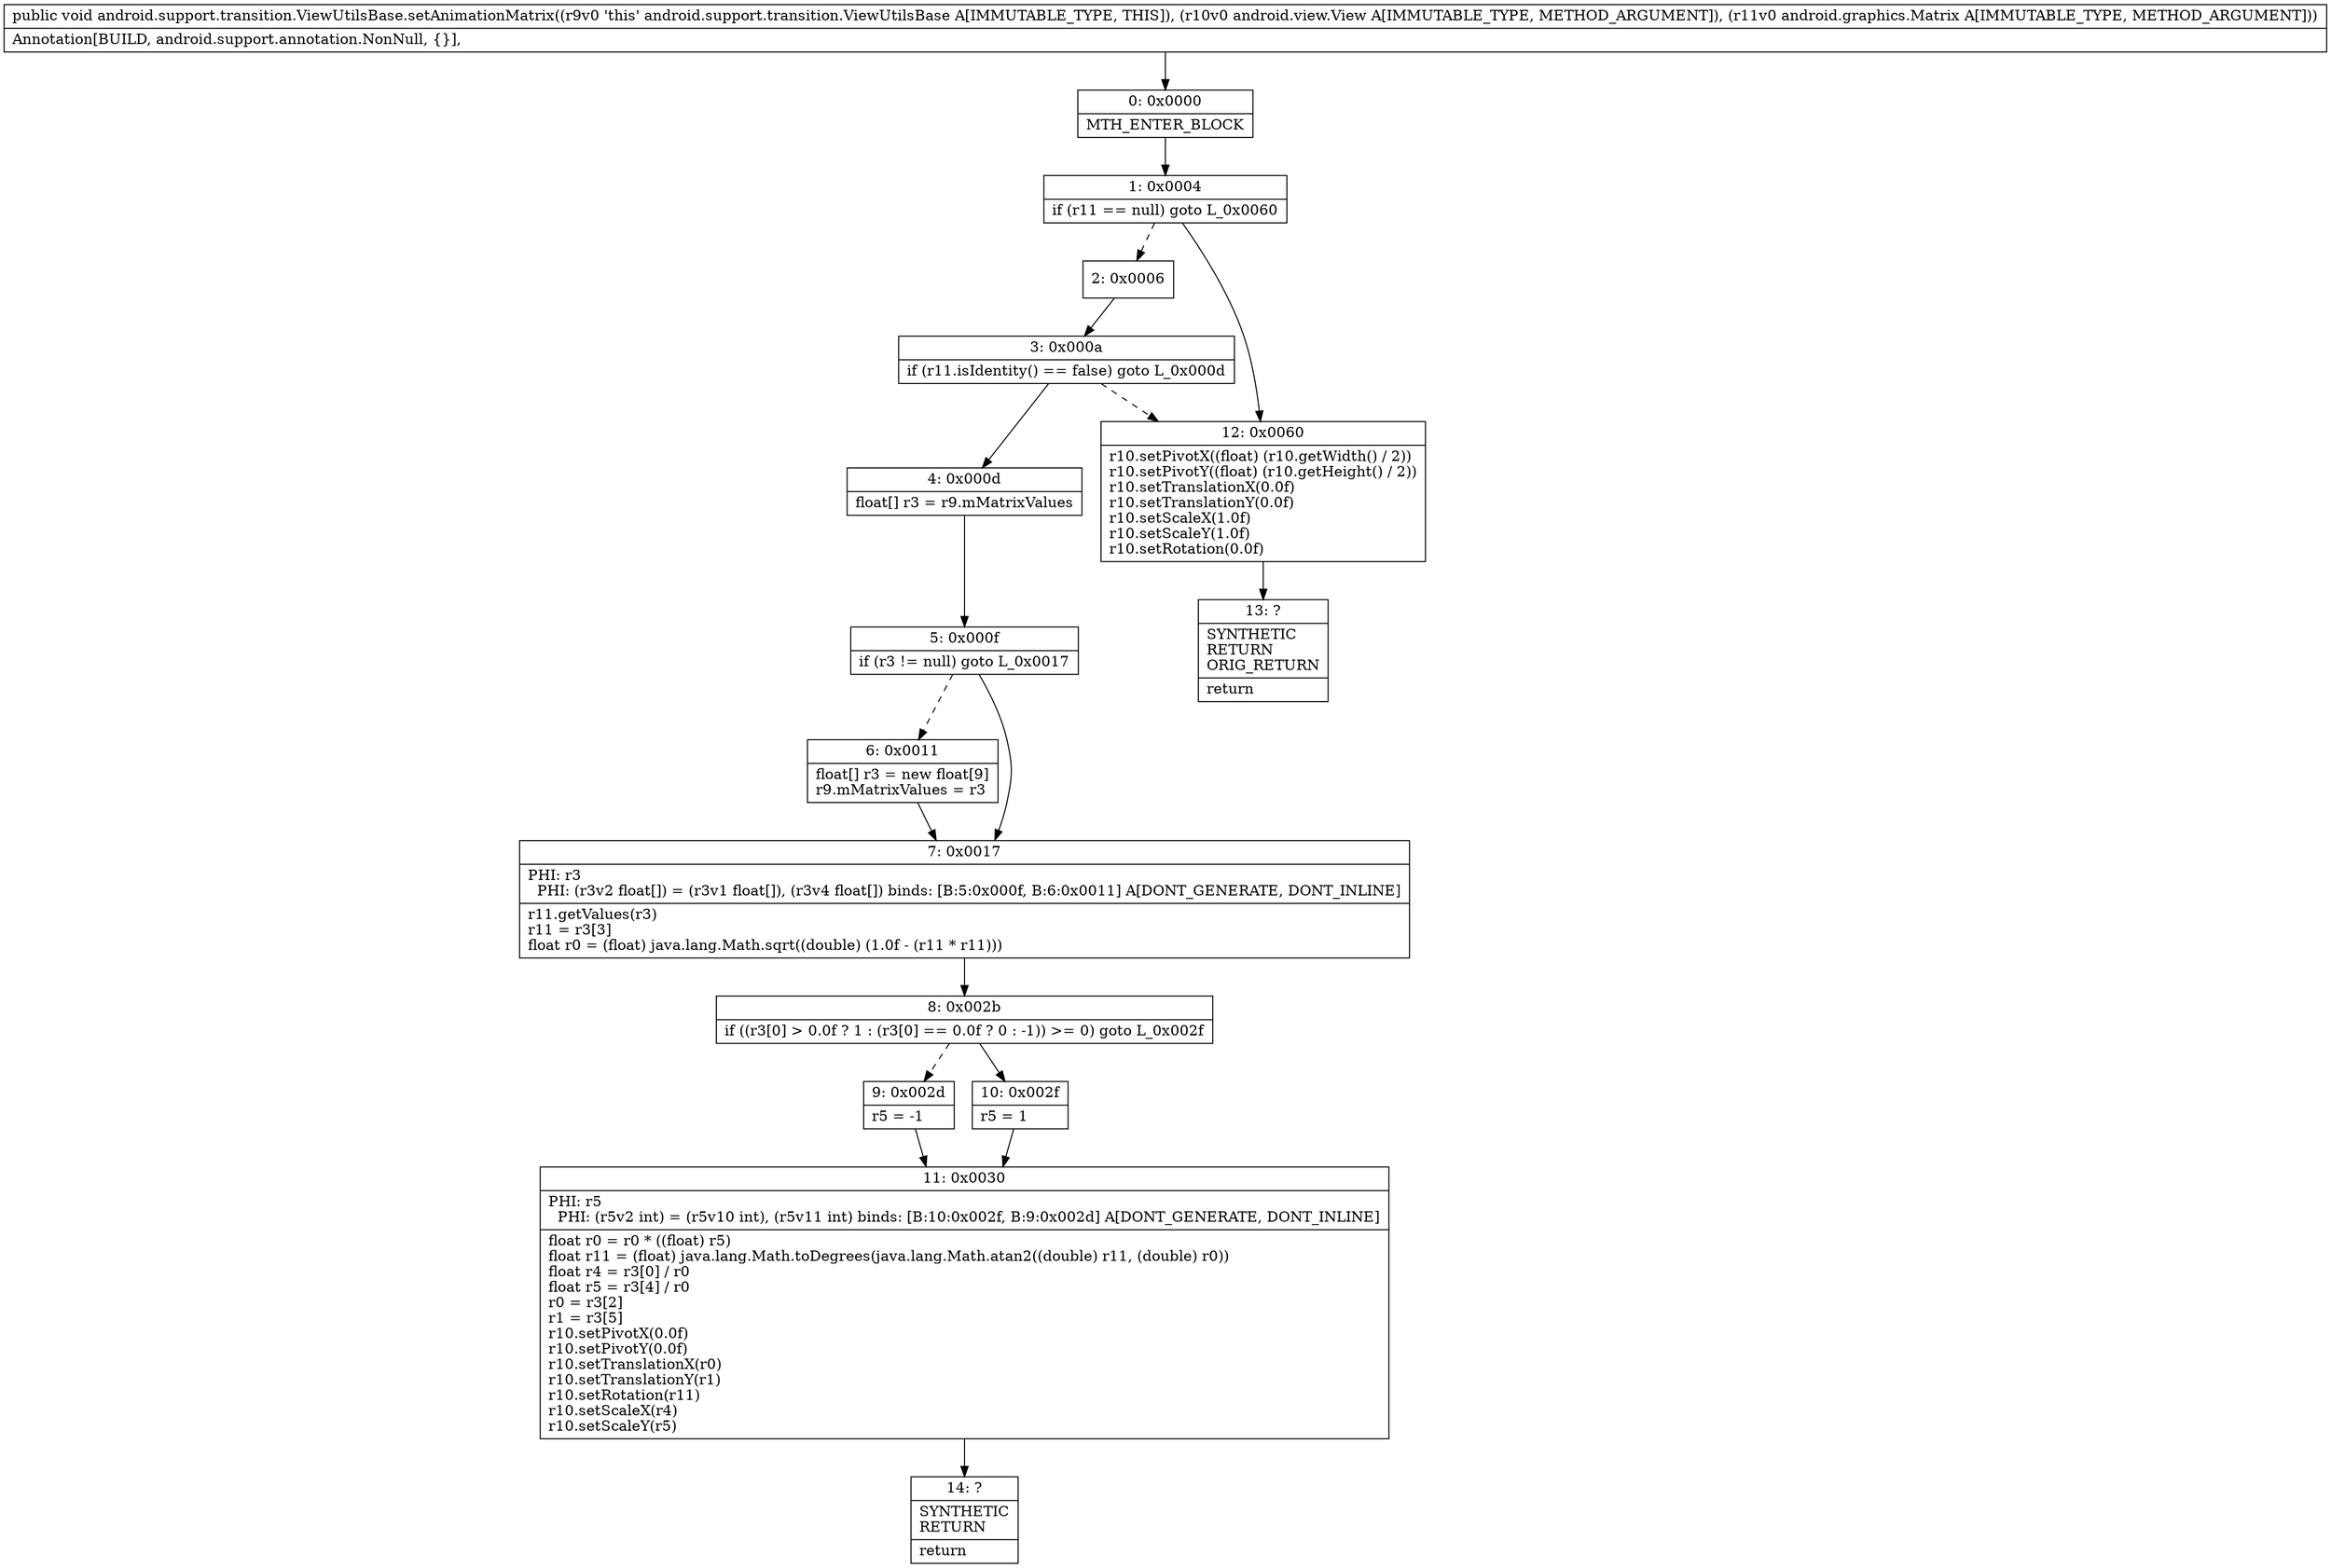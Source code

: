 digraph "CFG forandroid.support.transition.ViewUtilsBase.setAnimationMatrix(Landroid\/view\/View;Landroid\/graphics\/Matrix;)V" {
Node_0 [shape=record,label="{0\:\ 0x0000|MTH_ENTER_BLOCK\l}"];
Node_1 [shape=record,label="{1\:\ 0x0004|if (r11 == null) goto L_0x0060\l}"];
Node_2 [shape=record,label="{2\:\ 0x0006}"];
Node_3 [shape=record,label="{3\:\ 0x000a|if (r11.isIdentity() == false) goto L_0x000d\l}"];
Node_4 [shape=record,label="{4\:\ 0x000d|float[] r3 = r9.mMatrixValues\l}"];
Node_5 [shape=record,label="{5\:\ 0x000f|if (r3 != null) goto L_0x0017\l}"];
Node_6 [shape=record,label="{6\:\ 0x0011|float[] r3 = new float[9]\lr9.mMatrixValues = r3\l}"];
Node_7 [shape=record,label="{7\:\ 0x0017|PHI: r3 \l  PHI: (r3v2 float[]) = (r3v1 float[]), (r3v4 float[]) binds: [B:5:0x000f, B:6:0x0011] A[DONT_GENERATE, DONT_INLINE]\l|r11.getValues(r3)\lr11 = r3[3]\lfloat r0 = (float) java.lang.Math.sqrt((double) (1.0f \- (r11 * r11)))\l}"];
Node_8 [shape=record,label="{8\:\ 0x002b|if ((r3[0] \> 0.0f ? 1 : (r3[0] == 0.0f ? 0 : \-1)) \>= 0) goto L_0x002f\l}"];
Node_9 [shape=record,label="{9\:\ 0x002d|r5 = \-1\l}"];
Node_10 [shape=record,label="{10\:\ 0x002f|r5 = 1\l}"];
Node_11 [shape=record,label="{11\:\ 0x0030|PHI: r5 \l  PHI: (r5v2 int) = (r5v10 int), (r5v11 int) binds: [B:10:0x002f, B:9:0x002d] A[DONT_GENERATE, DONT_INLINE]\l|float r0 = r0 * ((float) r5)\lfloat r11 = (float) java.lang.Math.toDegrees(java.lang.Math.atan2((double) r11, (double) r0))\lfloat r4 = r3[0] \/ r0\lfloat r5 = r3[4] \/ r0\lr0 = r3[2]\lr1 = r3[5]\lr10.setPivotX(0.0f)\lr10.setPivotY(0.0f)\lr10.setTranslationX(r0)\lr10.setTranslationY(r1)\lr10.setRotation(r11)\lr10.setScaleX(r4)\lr10.setScaleY(r5)\l}"];
Node_12 [shape=record,label="{12\:\ 0x0060|r10.setPivotX((float) (r10.getWidth() \/ 2))\lr10.setPivotY((float) (r10.getHeight() \/ 2))\lr10.setTranslationX(0.0f)\lr10.setTranslationY(0.0f)\lr10.setScaleX(1.0f)\lr10.setScaleY(1.0f)\lr10.setRotation(0.0f)\l}"];
Node_13 [shape=record,label="{13\:\ ?|SYNTHETIC\lRETURN\lORIG_RETURN\l|return\l}"];
Node_14 [shape=record,label="{14\:\ ?|SYNTHETIC\lRETURN\l|return\l}"];
MethodNode[shape=record,label="{public void android.support.transition.ViewUtilsBase.setAnimationMatrix((r9v0 'this' android.support.transition.ViewUtilsBase A[IMMUTABLE_TYPE, THIS]), (r10v0 android.view.View A[IMMUTABLE_TYPE, METHOD_ARGUMENT]), (r11v0 android.graphics.Matrix A[IMMUTABLE_TYPE, METHOD_ARGUMENT]))  | Annotation[BUILD, android.support.annotation.NonNull, \{\}], \l}"];
MethodNode -> Node_0;
Node_0 -> Node_1;
Node_1 -> Node_2[style=dashed];
Node_1 -> Node_12;
Node_2 -> Node_3;
Node_3 -> Node_4;
Node_3 -> Node_12[style=dashed];
Node_4 -> Node_5;
Node_5 -> Node_6[style=dashed];
Node_5 -> Node_7;
Node_6 -> Node_7;
Node_7 -> Node_8;
Node_8 -> Node_9[style=dashed];
Node_8 -> Node_10;
Node_9 -> Node_11;
Node_10 -> Node_11;
Node_11 -> Node_14;
Node_12 -> Node_13;
}

